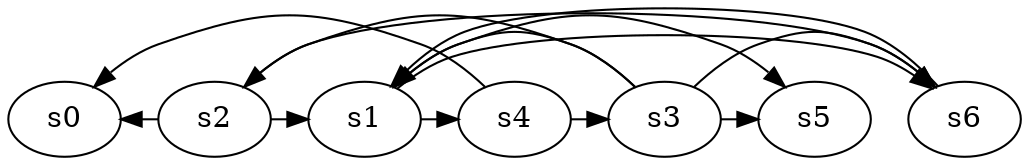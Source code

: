 digraph game_0660_complex_7 {
    s0 [name="s0", player=1, target=1];
    s1 [name="s1", player=1];
    s2 [name="s2", player=1];
    s3 [name="s3", player=0];
    s4 [name="s4", player=1];
    s5 [name="s5", player=0];
    s6 [name="s6", player=0];

    s1 -> s4 [constraint="!(time % 5 == 3)"];
    s1 -> s5 [constraint="time % 2 == 0 || time % 4 == 3"];
    s1 -> s6 [constraint="time % 5 == 4 || time % 4 == 0"];
    s2 -> s0 [constraint="!(time % 2 == 1)"];
    s2 -> s1 [constraint="time % 4 == 0 || time % 4 == 0"];
    s2 -> s6 [constraint="time == 1 || time == 7 || time == 8 || time == 12 || time == 23"];
    s3 -> s1 [constraint="!(time % 5 == 1)"];
    s3 -> s2 [constraint="time == 0 || time == 9 || time == 11 || time == 14"];
    s3 -> s5 [constraint="time % 4 == 2"];
    s3 -> s6 [constraint="time % 2 == 0 && time % 3 == 2"];
    s4 -> s0 [constraint="!(time % 4 == 0)"];
    s4 -> s3 [constraint="!(time % 4 == 0)"];
    s6 -> s1 [constraint="!(time % 6 == 3)"];
}
